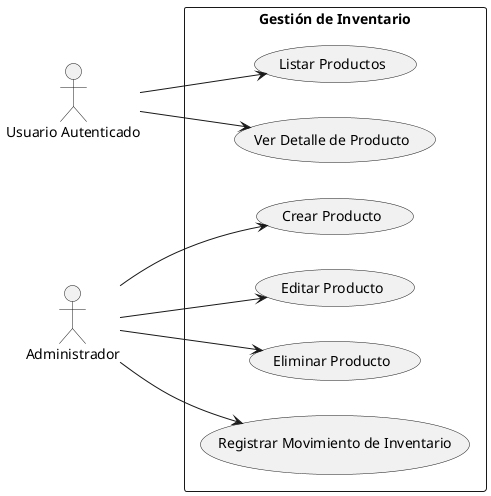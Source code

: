 @startuml
left to right direction
skinparam packageStyle rectangle

actor "Usuario Autenticado" as Usuario
actor "Administrador" as Admin

package "Gestión de Inventario" {
    usecase "Listar Productos" as UC1
    usecase "Ver Detalle de Producto" as UC2
    usecase "Crear Producto" as UC3
    usecase "Editar Producto" as UC4
    usecase "Eliminar Producto" as UC5
    usecase "Registrar Movimiento de Inventario" as UC6
}

Usuario --> UC1
Usuario --> UC2

Admin --> UC3
Admin --> UC4
Admin --> UC5
Admin --> UC6
@enduml
